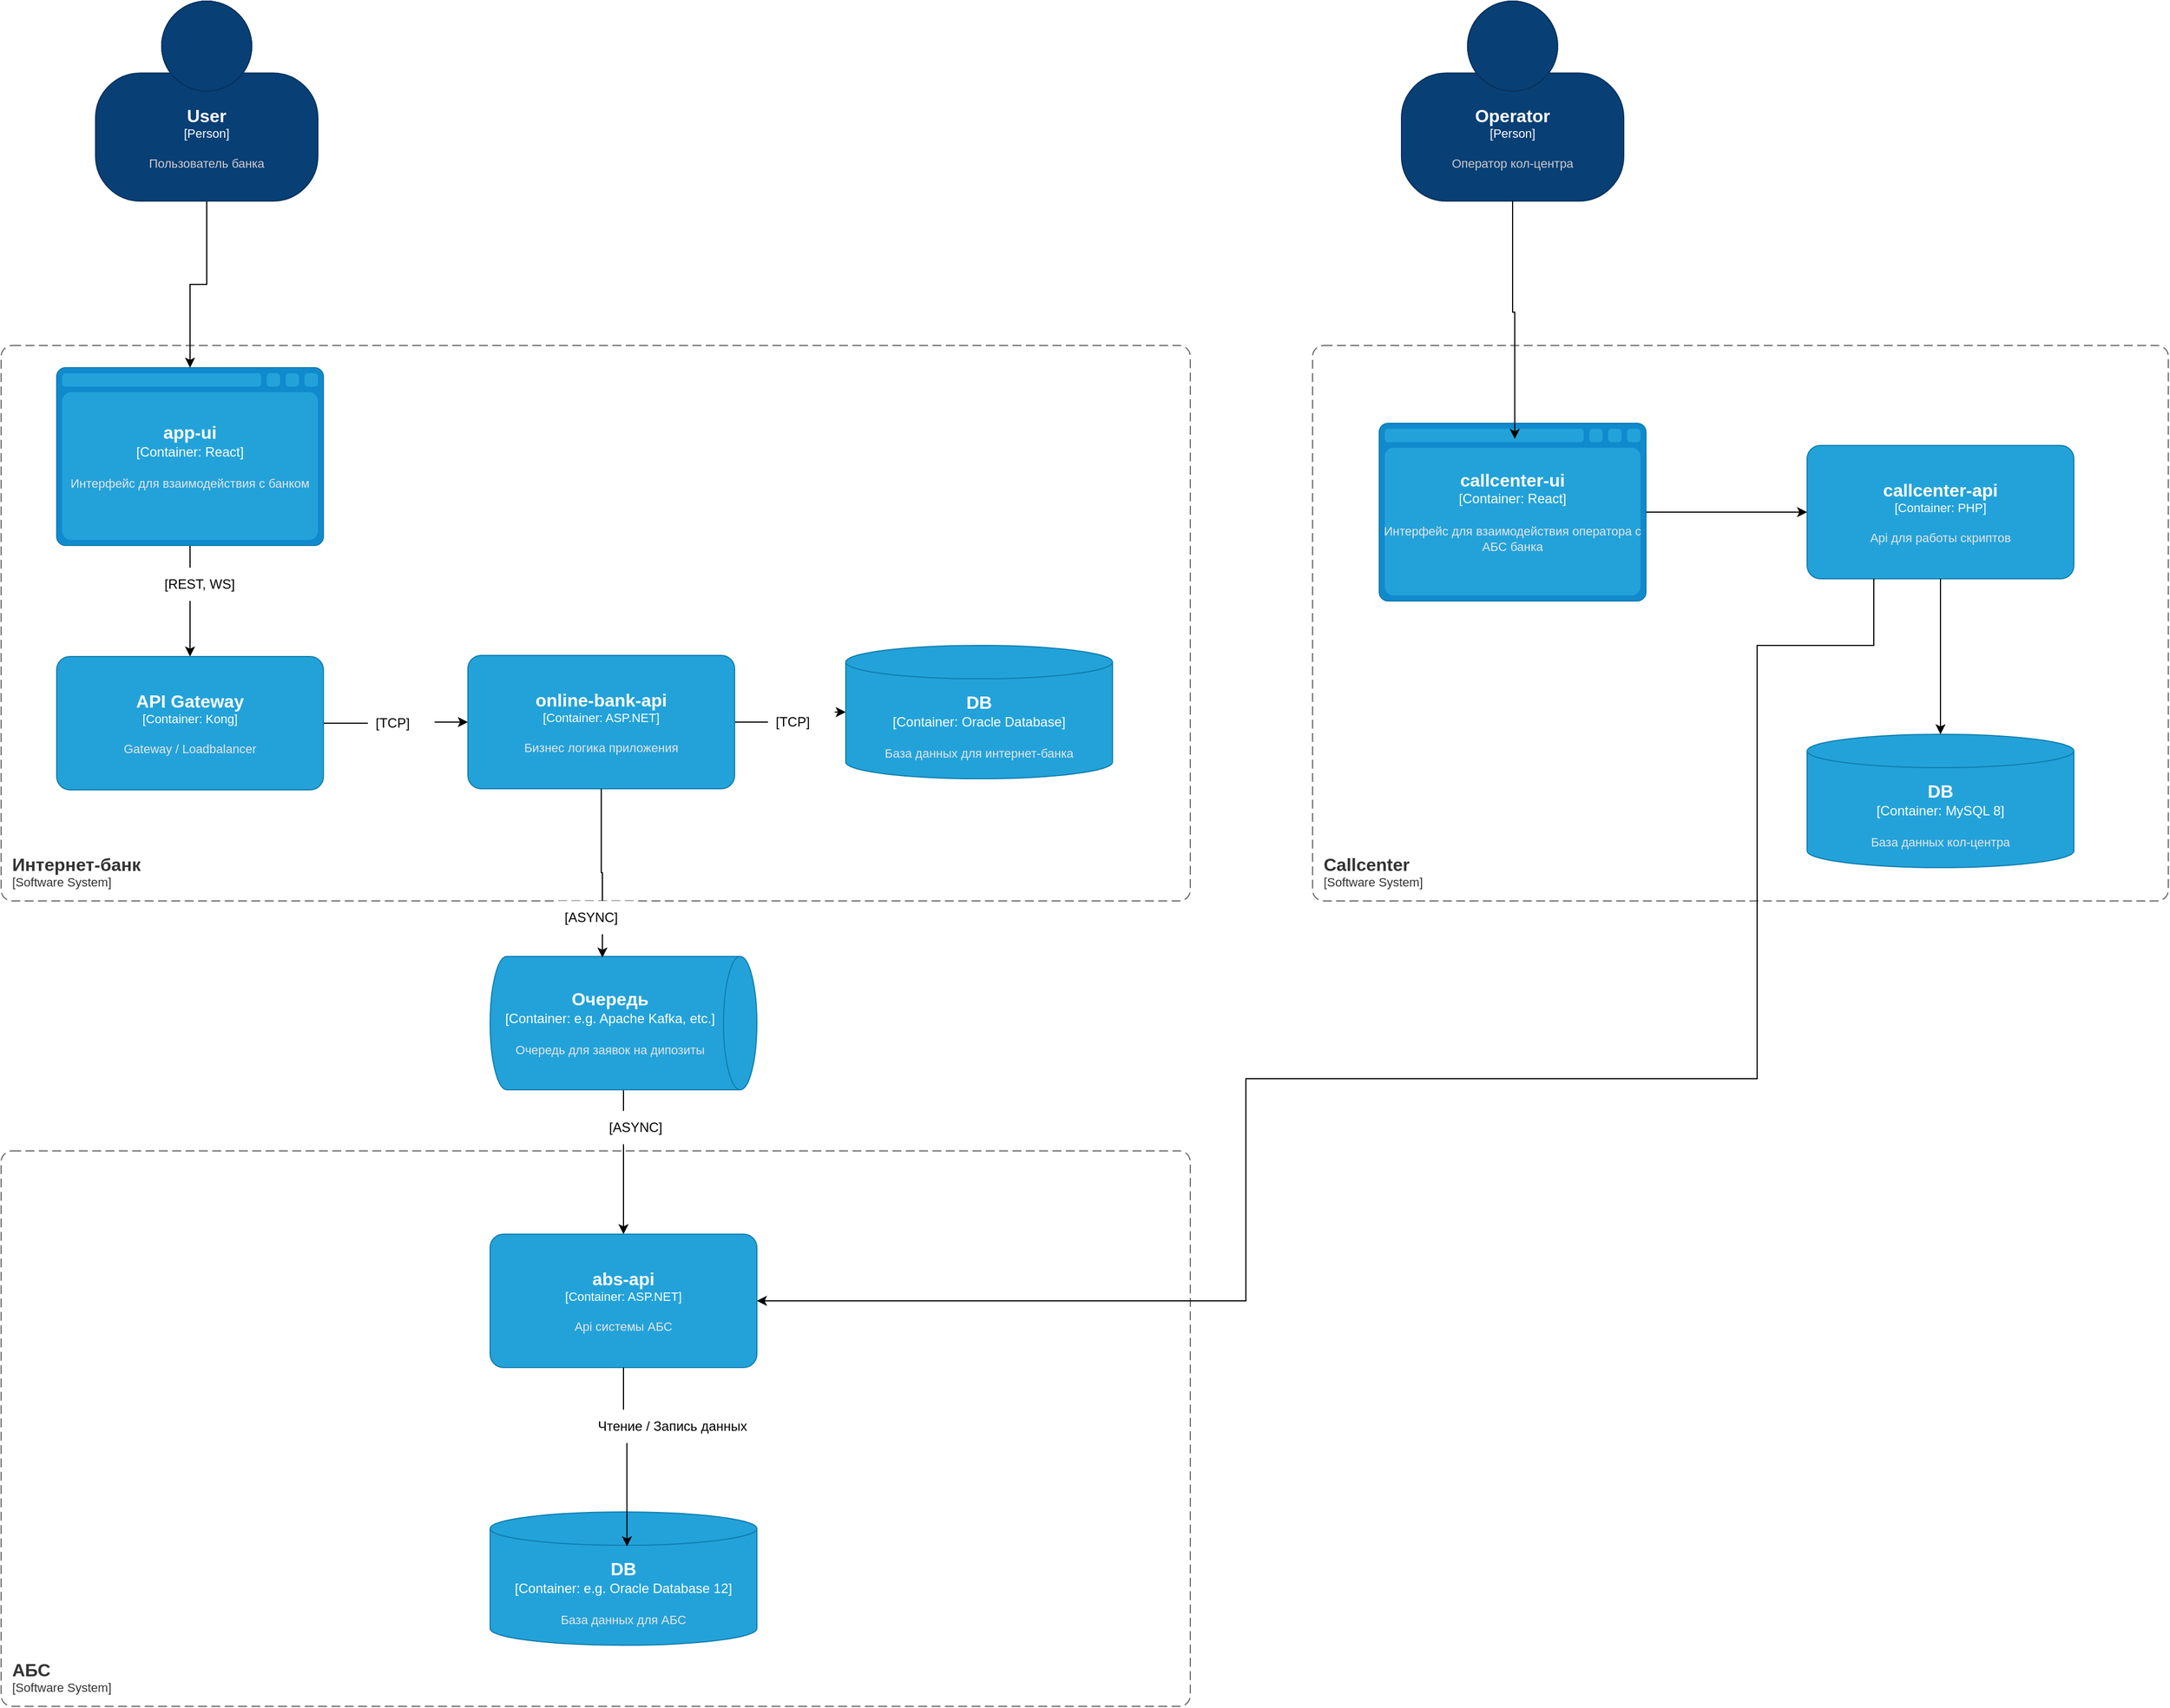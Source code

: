 <mxfile version="26.0.9">
  <diagram name="Page-1" id="5jcOf9aeloge1f2zvIlA">
    <mxGraphModel dx="1865" dy="2313" grid="1" gridSize="10" guides="1" tooltips="1" connect="1" arrows="1" fold="1" page="1" pageScale="1" pageWidth="850" pageHeight="1100" math="0" shadow="0">
      <root>
        <mxCell id="0" />
        <mxCell id="1" parent="0" />
        <object placeholders="1" c4Name="Интернет-банк" c4Type="ContainerScopeBoundary" c4Application="Software System" label="&lt;font style=&quot;font-size: 16px&quot;&gt;&lt;b&gt;&lt;div style=&quot;text-align: left&quot;&gt;%c4Name%&lt;/div&gt;&lt;/b&gt;&lt;/font&gt;&lt;div style=&quot;text-align: left&quot;&gt;[%c4Application%]&lt;/div&gt;" id="hGMixPaCk4T765Kcd8kn-1">
          <mxCell style="rounded=1;fontSize=11;whiteSpace=wrap;html=1;dashed=1;arcSize=20;fillColor=none;strokeColor=#666666;fontColor=#333333;labelBackgroundColor=none;align=left;verticalAlign=bottom;labelBorderColor=none;spacingTop=0;spacing=10;dashPattern=8 4;metaEdit=1;rotatable=0;perimeter=rectanglePerimeter;noLabel=0;labelPadding=0;allowArrows=0;connectable=0;expand=0;recursiveResize=0;editable=1;pointerEvents=0;absoluteArcSize=1;points=[[0.25,0,0],[0.5,0,0],[0.75,0,0],[1,0.25,0],[1,0.5,0],[1,0.75,0],[0.75,1,0],[0.5,1,0],[0.25,1,0],[0,0.75,0],[0,0.5,0],[0,0.25,0]];" parent="1" vertex="1">
            <mxGeometry x="300" y="110" width="1070" height="500" as="geometry" />
          </mxCell>
        </object>
        <object placeholders="1" c4Name="АБС" c4Type="ContainerScopeBoundary" c4Application="Software System" label="&lt;font style=&quot;font-size: 16px&quot;&gt;&lt;b&gt;&lt;div style=&quot;text-align: left&quot;&gt;%c4Name%&lt;/div&gt;&lt;/b&gt;&lt;/font&gt;&lt;div style=&quot;text-align: left&quot;&gt;[%c4Application%]&lt;/div&gt;" id="hGMixPaCk4T765Kcd8kn-2">
          <mxCell style="rounded=1;fontSize=11;whiteSpace=wrap;html=1;dashed=1;arcSize=20;fillColor=none;strokeColor=#666666;fontColor=#333333;labelBackgroundColor=none;align=left;verticalAlign=bottom;labelBorderColor=none;spacingTop=0;spacing=10;dashPattern=8 4;metaEdit=1;rotatable=0;perimeter=rectanglePerimeter;noLabel=0;labelPadding=0;allowArrows=0;connectable=0;expand=0;recursiveResize=0;editable=1;pointerEvents=0;absoluteArcSize=1;points=[[0.25,0,0],[0.5,0,0],[0.75,0,0],[1,0.25,0],[1,0.5,0],[1,0.75,0],[0.75,1,0],[0.5,1,0],[0.25,1,0],[0,0.75,0],[0,0.5,0],[0,0.25,0]];" parent="1" vertex="1">
            <mxGeometry x="300" y="835" width="1070" height="500" as="geometry" />
          </mxCell>
        </object>
        <mxCell id="hGMixPaCk4T765Kcd8kn-5" style="edgeStyle=orthogonalEdgeStyle;rounded=0;orthogonalLoop=1;jettySize=auto;html=1;" parent="1" source="hGMixPaCk4T765Kcd8kn-3" target="hGMixPaCk4T765Kcd8kn-4" edge="1">
          <mxGeometry relative="1" as="geometry" />
        </mxCell>
        <object placeholders="1" c4Name="app-ui" c4Type="Container" c4Technology="React" c4Description="Интерфейс для взаимодействия с банком" label="&lt;font style=&quot;font-size: 16px&quot;&gt;&lt;b&gt;%c4Name%&lt;/b&gt;&lt;/font&gt;&lt;div&gt;[%c4Type%:&amp;nbsp;%c4Technology%]&lt;/div&gt;&lt;br&gt;&lt;div&gt;&lt;font style=&quot;font-size: 11px&quot;&gt;&lt;font color=&quot;#E6E6E6&quot;&gt;%c4Description%&lt;/font&gt;&lt;/div&gt;" id="hGMixPaCk4T765Kcd8kn-3">
          <mxCell style="shape=mxgraph.c4.webBrowserContainer2;whiteSpace=wrap;html=1;boundedLbl=1;rounded=0;labelBackgroundColor=none;strokeColor=#118ACD;fillColor=#23A2D9;strokeColor=#118ACD;strokeColor2=#0E7DAD;fontSize=12;fontColor=#ffffff;align=center;metaEdit=1;points=[[0.5,0,0],[1,0.25,0],[1,0.5,0],[1,0.75,0],[0.5,1,0],[0,0.75,0],[0,0.5,0],[0,0.25,0]];resizable=0;" parent="1" vertex="1">
            <mxGeometry x="350" y="130" width="240" height="160" as="geometry" />
          </mxCell>
        </object>
        <mxCell id="hGMixPaCk4T765Kcd8kn-10" style="edgeStyle=orthogonalEdgeStyle;rounded=0;orthogonalLoop=1;jettySize=auto;html=1;" parent="1" source="hGMixPaCk4T765Kcd8kn-4" target="hGMixPaCk4T765Kcd8kn-8" edge="1">
          <mxGeometry relative="1" as="geometry" />
        </mxCell>
        <object placeholders="1" c4Name="API Gateway" c4Type="Container" c4Technology="Kong" c4Description="Gateway / Loadbalancer" label="&lt;font style=&quot;font-size: 16px&quot;&gt;&lt;b&gt;%c4Name%&lt;/b&gt;&lt;/font&gt;&lt;div&gt;[%c4Type%: %c4Technology%]&lt;/div&gt;&lt;br&gt;&lt;div&gt;&lt;font style=&quot;font-size: 11px&quot;&gt;&lt;font color=&quot;#E6E6E6&quot;&gt;%c4Description%&lt;/font&gt;&lt;/div&gt;" id="hGMixPaCk4T765Kcd8kn-4">
          <mxCell style="rounded=1;whiteSpace=wrap;html=1;fontSize=11;labelBackgroundColor=none;fillColor=#23A2D9;fontColor=#ffffff;align=center;arcSize=10;strokeColor=#0E7DAD;metaEdit=1;resizable=0;points=[[0.25,0,0],[0.5,0,0],[0.75,0,0],[1,0.25,0],[1,0.5,0],[1,0.75,0],[0.75,1,0],[0.5,1,0],[0.25,1,0],[0,0.75,0],[0,0.5,0],[0,0.25,0]];" parent="1" vertex="1">
            <mxGeometry x="350" y="390" width="240" height="120" as="geometry" />
          </mxCell>
        </object>
        <mxCell id="hGMixPaCk4T765Kcd8kn-6" value="[TCP]" style="text;html=1;align=left;verticalAlign=middle;resizable=0;points=[];autosize=1;strokeColor=none;fillColor=default;spacingLeft=5;" parent="1" vertex="1">
          <mxGeometry x="630" y="435" width="60" height="30" as="geometry" />
        </mxCell>
        <mxCell id="hGMixPaCk4T765Kcd8kn-12" style="edgeStyle=orthogonalEdgeStyle;rounded=0;orthogonalLoop=1;jettySize=auto;html=1;" parent="1" source="hGMixPaCk4T765Kcd8kn-8" target="hGMixPaCk4T765Kcd8kn-9" edge="1">
          <mxGeometry relative="1" as="geometry" />
        </mxCell>
        <object placeholders="1" c4Name="online-bank-api" c4Type="Container" c4Technology="ASP.NET" c4Description="Бизнес логика приложения" label="&lt;font style=&quot;font-size: 16px&quot;&gt;&lt;b&gt;%c4Name%&lt;/b&gt;&lt;/font&gt;&lt;div&gt;[%c4Type%: %c4Technology%]&lt;/div&gt;&lt;br&gt;&lt;div&gt;&lt;font style=&quot;font-size: 11px&quot;&gt;&lt;font color=&quot;#E6E6E6&quot;&gt;%c4Description%&lt;/font&gt;&lt;/div&gt;" id="hGMixPaCk4T765Kcd8kn-8">
          <mxCell style="rounded=1;whiteSpace=wrap;html=1;fontSize=11;labelBackgroundColor=none;fillColor=#23A2D9;fontColor=#ffffff;align=center;arcSize=10;strokeColor=#0E7DAD;metaEdit=1;resizable=0;points=[[0.25,0,0],[0.5,0,0],[0.75,0,0],[1,0.25,0],[1,0.5,0],[1,0.75,0],[0.75,1,0],[0.5,1,0],[0.25,1,0],[0,0.75,0],[0,0.5,0],[0,0.25,0]];" parent="1" vertex="1">
            <mxGeometry x="720" y="389" width="240" height="120" as="geometry" />
          </mxCell>
        </object>
        <object placeholders="1" c4Name="DB" c4Type="Container" c4Technology="Oracle Database" c4Description="База данных для интернет-банка" label="&lt;font style=&quot;font-size: 16px&quot;&gt;&lt;b&gt;%c4Name%&lt;/b&gt;&lt;/font&gt;&lt;div&gt;[%c4Type%:&amp;nbsp;%c4Technology%]&lt;/div&gt;&lt;br&gt;&lt;div&gt;&lt;font style=&quot;font-size: 11px&quot;&gt;&lt;font color=&quot;#E6E6E6&quot;&gt;%c4Description%&lt;/font&gt;&lt;/div&gt;" id="hGMixPaCk4T765Kcd8kn-9">
          <mxCell style="shape=cylinder3;size=15;whiteSpace=wrap;html=1;boundedLbl=1;rounded=0;labelBackgroundColor=none;fillColor=#23A2D9;fontSize=12;fontColor=#ffffff;align=center;strokeColor=#0E7DAD;metaEdit=1;points=[[0.5,0,0],[1,0.25,0],[1,0.5,0],[1,0.75,0],[0.5,1,0],[0,0.75,0],[0,0.5,0],[0,0.25,0]];resizable=0;" parent="1" vertex="1">
            <mxGeometry x="1060" y="380" width="240" height="120" as="geometry" />
          </mxCell>
        </object>
        <mxCell id="hGMixPaCk4T765Kcd8kn-11" value="[REST, WS]" style="text;html=1;align=left;verticalAlign=middle;resizable=0;points=[];autosize=1;strokeColor=none;fillColor=default;spacingLeft=5;" parent="1" vertex="1">
          <mxGeometry x="440" y="310" width="90" height="30" as="geometry" />
        </mxCell>
        <mxCell id="hGMixPaCk4T765Kcd8kn-13" value="[TCP]" style="text;html=1;align=left;verticalAlign=middle;resizable=0;points=[];autosize=1;strokeColor=none;fillColor=default;spacingLeft=5;" parent="1" vertex="1">
          <mxGeometry x="990" y="434" width="60" height="30" as="geometry" />
        </mxCell>
        <mxCell id="hGMixPaCk4T765Kcd8kn-18" style="edgeStyle=orthogonalEdgeStyle;rounded=0;orthogonalLoop=1;jettySize=auto;html=1;" parent="1" source="hGMixPaCk4T765Kcd8kn-14" target="hGMixPaCk4T765Kcd8kn-16" edge="1">
          <mxGeometry relative="1" as="geometry" />
        </mxCell>
        <object placeholders="1" c4Name="Очередь" c4Type="Container" c4Technology="e.g. Apache Kafka, etc." c4Description="Очередь для заявок на дипозиты" label="&lt;font style=&quot;font-size: 16px&quot;&gt;&lt;b&gt;%c4Name%&lt;/b&gt;&lt;/font&gt;&lt;div&gt;[%c4Type%:&amp;nbsp;%c4Technology%]&lt;/div&gt;&lt;br&gt;&lt;div&gt;&lt;font style=&quot;font-size: 11px&quot;&gt;&lt;font color=&quot;#E6E6E6&quot;&gt;%c4Description%&lt;/font&gt;&lt;/div&gt;" id="hGMixPaCk4T765Kcd8kn-14">
          <mxCell style="shape=cylinder3;size=15;direction=south;whiteSpace=wrap;html=1;boundedLbl=1;rounded=0;labelBackgroundColor=none;fillColor=#23A2D9;fontSize=12;fontColor=#ffffff;align=center;strokeColor=#0E7DAD;metaEdit=1;points=[[0.5,0,0],[1,0.25,0],[1,0.5,0],[1,0.75,0],[0.5,1,0],[0,0.75,0],[0,0.5,0],[0,0.25,0]];resizable=0;" parent="1" vertex="1">
            <mxGeometry x="740" y="660" width="240" height="120" as="geometry" />
          </mxCell>
        </object>
        <mxCell id="hGMixPaCk4T765Kcd8kn-15" style="edgeStyle=orthogonalEdgeStyle;rounded=0;orthogonalLoop=1;jettySize=auto;html=1;entryX=0.008;entryY=0.579;entryDx=0;entryDy=0;entryPerimeter=0;" parent="1" source="hGMixPaCk4T765Kcd8kn-8" target="hGMixPaCk4T765Kcd8kn-14" edge="1">
          <mxGeometry relative="1" as="geometry" />
        </mxCell>
        <object placeholders="1" c4Name="abs-api" c4Type="Container" c4Technology="ASP.NET" c4Description="Api системы АБС" label="&lt;font style=&quot;font-size: 16px&quot;&gt;&lt;b&gt;%c4Name%&lt;/b&gt;&lt;/font&gt;&lt;div&gt;[%c4Type%: %c4Technology%]&lt;/div&gt;&lt;br&gt;&lt;div&gt;&lt;font style=&quot;font-size: 11px&quot;&gt;&lt;font color=&quot;#E6E6E6&quot;&gt;%c4Description%&lt;/font&gt;&lt;/div&gt;" id="hGMixPaCk4T765Kcd8kn-16">
          <mxCell style="rounded=1;whiteSpace=wrap;html=1;fontSize=11;labelBackgroundColor=none;fillColor=#23A2D9;fontColor=#ffffff;align=center;arcSize=10;strokeColor=#0E7DAD;metaEdit=1;resizable=0;points=[[0.25,0,0],[0.5,0,0],[0.75,0,0],[1,0.25,0],[1,0.5,0],[1,0.75,0],[0.75,1,0],[0.5,1,0],[0.25,1,0],[0,0.75,0],[0,0.5,0],[0,0.25,0]];" parent="1" vertex="1">
            <mxGeometry x="740" y="910" width="240" height="120" as="geometry" />
          </mxCell>
        </object>
        <object placeholders="1" c4Name="DB" c4Type="Container" c4Technology="e.g. Oracle Database 12" c4Description="База данных для АБС" label="&lt;font style=&quot;font-size: 16px&quot;&gt;&lt;b&gt;%c4Name%&lt;/b&gt;&lt;/font&gt;&lt;div&gt;[%c4Type%:&amp;nbsp;%c4Technology%]&lt;/div&gt;&lt;br&gt;&lt;div&gt;&lt;font style=&quot;font-size: 11px&quot;&gt;&lt;font color=&quot;#E6E6E6&quot;&gt;%c4Description%&lt;/font&gt;&lt;/div&gt;" id="hGMixPaCk4T765Kcd8kn-17">
          <mxCell style="shape=cylinder3;size=15;whiteSpace=wrap;html=1;boundedLbl=1;rounded=0;labelBackgroundColor=none;fillColor=#23A2D9;fontSize=12;fontColor=#ffffff;align=center;strokeColor=#0E7DAD;metaEdit=1;points=[[0.5,0,0],[1,0.25,0],[1,0.5,0],[1,0.75,0],[0.5,1,0],[0,0.75,0],[0,0.5,0],[0,0.25,0]];resizable=0;" parent="1" vertex="1">
            <mxGeometry x="740" y="1160" width="240" height="120" as="geometry" />
          </mxCell>
        </object>
        <mxCell id="hGMixPaCk4T765Kcd8kn-19" style="edgeStyle=orthogonalEdgeStyle;rounded=0;orthogonalLoop=1;jettySize=auto;html=1;entryX=0.513;entryY=0.258;entryDx=0;entryDy=0;entryPerimeter=0;" parent="1" source="hGMixPaCk4T765Kcd8kn-16" target="hGMixPaCk4T765Kcd8kn-17" edge="1">
          <mxGeometry relative="1" as="geometry" />
        </mxCell>
        <mxCell id="hGMixPaCk4T765Kcd8kn-20" value="Чтение / Запись данных" style="text;html=1;align=left;verticalAlign=middle;resizable=0;points=[];autosize=1;strokeColor=none;fillColor=default;spacingLeft=5;" parent="1" vertex="1">
          <mxGeometry x="830" y="1068" width="160" height="30" as="geometry" />
        </mxCell>
        <mxCell id="hGMixPaCk4T765Kcd8kn-21" value="[ASYNC]" style="text;html=1;align=left;verticalAlign=middle;resizable=0;points=[];autosize=1;strokeColor=none;fillColor=default;spacingLeft=5;" parent="1" vertex="1">
          <mxGeometry x="800" y="610" width="70" height="30" as="geometry" />
        </mxCell>
        <mxCell id="hGMixPaCk4T765Kcd8kn-23" value="[ASYNC]" style="text;html=1;align=left;verticalAlign=middle;resizable=0;points=[];autosize=1;strokeColor=none;fillColor=default;spacingLeft=5;" parent="1" vertex="1">
          <mxGeometry x="840" y="799" width="70" height="30" as="geometry" />
        </mxCell>
        <object placeholders="1" c4Name="Callcenter" c4Type="ContainerScopeBoundary" c4Application="Software System" label="&lt;font style=&quot;font-size: 16px&quot;&gt;&lt;b&gt;&lt;div style=&quot;text-align: left&quot;&gt;%c4Name%&lt;/div&gt;&lt;/b&gt;&lt;/font&gt;&lt;div style=&quot;text-align: left&quot;&gt;[%c4Application%]&lt;/div&gt;" id="hGMixPaCk4T765Kcd8kn-24">
          <mxCell style="rounded=1;fontSize=11;whiteSpace=wrap;html=1;dashed=1;arcSize=20;fillColor=none;strokeColor=#666666;fontColor=#333333;labelBackgroundColor=none;align=left;verticalAlign=bottom;labelBorderColor=none;spacingTop=0;spacing=10;dashPattern=8 4;metaEdit=1;rotatable=0;perimeter=rectanglePerimeter;noLabel=0;labelPadding=0;allowArrows=0;connectable=0;expand=0;recursiveResize=0;editable=1;pointerEvents=0;absoluteArcSize=1;points=[[0.25,0,0],[0.5,0,0],[0.75,0,0],[1,0.25,0],[1,0.5,0],[1,0.75,0],[0.75,1,0],[0.5,1,0],[0.25,1,0],[0,0.75,0],[0,0.5,0],[0,0.25,0]];" parent="1" vertex="1">
            <mxGeometry x="1480" y="110" width="770" height="500" as="geometry" />
          </mxCell>
        </object>
        <object placeholders="1" c4Name="callcenter-ui" c4Type="Container" c4Technology="React" c4Description="Интерфейс для взаимодействия оператора с АБС банка" label="&lt;font style=&quot;font-size: 16px&quot;&gt;&lt;b&gt;%c4Name%&lt;/b&gt;&lt;/font&gt;&lt;div&gt;[%c4Type%:&amp;nbsp;%c4Technology%]&lt;/div&gt;&lt;br&gt;&lt;div&gt;&lt;font style=&quot;font-size: 11px&quot;&gt;&lt;font color=&quot;#E6E6E6&quot;&gt;%c4Description%&lt;/font&gt;&lt;/div&gt;" id="hGMixPaCk4T765Kcd8kn-25">
          <mxCell style="shape=mxgraph.c4.webBrowserContainer2;whiteSpace=wrap;html=1;boundedLbl=1;rounded=0;labelBackgroundColor=none;strokeColor=#118ACD;fillColor=#23A2D9;strokeColor=#118ACD;strokeColor2=#0E7DAD;fontSize=12;fontColor=#ffffff;align=center;metaEdit=1;points=[[0.5,0,0],[1,0.25,0],[1,0.5,0],[1,0.75,0],[0.5,1,0],[0,0.75,0],[0,0.5,0],[0,0.25,0]];resizable=0;" parent="1" vertex="1">
            <mxGeometry x="1540" y="180" width="240" height="160" as="geometry" />
          </mxCell>
        </object>
        <object placeholders="1" c4Name="DB" c4Type="Container" c4Technology="MySQL 8" c4Description="База данных кол-центра" label="&lt;font style=&quot;font-size: 16px&quot;&gt;&lt;b&gt;%c4Name%&lt;/b&gt;&lt;/font&gt;&lt;div&gt;[%c4Type%:&amp;nbsp;%c4Technology%]&lt;/div&gt;&lt;br&gt;&lt;div&gt;&lt;font style=&quot;font-size: 11px&quot;&gt;&lt;font color=&quot;#E6E6E6&quot;&gt;%c4Description%&lt;/font&gt;&lt;/div&gt;" id="hGMixPaCk4T765Kcd8kn-28">
          <mxCell style="shape=cylinder3;size=15;whiteSpace=wrap;html=1;boundedLbl=1;rounded=0;labelBackgroundColor=none;fillColor=#23A2D9;fontSize=12;fontColor=#ffffff;align=center;strokeColor=#0E7DAD;metaEdit=1;points=[[0.5,0,0],[1,0.25,0],[1,0.5,0],[1,0.75,0],[0.5,1,0],[0,0.75,0],[0,0.5,0],[0,0.25,0]];resizable=0;" parent="1" vertex="1">
            <mxGeometry x="1925" y="460" width="240" height="120" as="geometry" />
          </mxCell>
        </object>
        <object placeholders="1" c4Name="callcenter-api" c4Type="Container" c4Technology="PHP" c4Description="Api для работы скриптов" label="&lt;font style=&quot;font-size: 16px&quot;&gt;&lt;b&gt;%c4Name%&lt;/b&gt;&lt;/font&gt;&lt;div&gt;[%c4Type%: %c4Technology%]&lt;/div&gt;&lt;br&gt;&lt;div&gt;&lt;font style=&quot;font-size: 11px&quot;&gt;&lt;font color=&quot;#E6E6E6&quot;&gt;%c4Description%&lt;/font&gt;&lt;/div&gt;" id="hGMixPaCk4T765Kcd8kn-29">
          <mxCell style="rounded=1;whiteSpace=wrap;html=1;fontSize=11;labelBackgroundColor=none;fillColor=#23A2D9;fontColor=#ffffff;align=center;arcSize=10;strokeColor=#0E7DAD;metaEdit=1;resizable=0;points=[[0.25,0,0],[0.5,0,0],[0.75,0,0],[1,0.25,0],[1,0.5,0],[1,0.75,0],[0.75,1,0],[0.5,1,0],[0.25,1,0],[0,0.75,0],[0,0.5,0],[0,0.25,0]];" parent="1" vertex="1">
            <mxGeometry x="1925" y="200" width="240" height="120" as="geometry" />
          </mxCell>
        </object>
        <mxCell id="hGMixPaCk4T765Kcd8kn-30" style="edgeStyle=orthogonalEdgeStyle;rounded=0;orthogonalLoop=1;jettySize=auto;html=1;entryX=0.5;entryY=0;entryDx=0;entryDy=0;entryPerimeter=0;" parent="1" source="hGMixPaCk4T765Kcd8kn-29" target="hGMixPaCk4T765Kcd8kn-28" edge="1">
          <mxGeometry relative="1" as="geometry" />
        </mxCell>
        <mxCell id="hGMixPaCk4T765Kcd8kn-31" style="edgeStyle=orthogonalEdgeStyle;rounded=0;orthogonalLoop=1;jettySize=auto;html=1;entryX=0;entryY=0.5;entryDx=0;entryDy=0;entryPerimeter=0;" parent="1" source="hGMixPaCk4T765Kcd8kn-25" target="hGMixPaCk4T765Kcd8kn-29" edge="1">
          <mxGeometry relative="1" as="geometry" />
        </mxCell>
        <mxCell id="hGMixPaCk4T765Kcd8kn-32" style="edgeStyle=orthogonalEdgeStyle;rounded=0;orthogonalLoop=1;jettySize=auto;html=1;entryX=1;entryY=0.5;entryDx=0;entryDy=0;entryPerimeter=0;exitX=0.25;exitY=1;exitDx=0;exitDy=0;exitPerimeter=0;" parent="1" source="hGMixPaCk4T765Kcd8kn-29" target="hGMixPaCk4T765Kcd8kn-16" edge="1">
          <mxGeometry relative="1" as="geometry">
            <Array as="points">
              <mxPoint x="1985" y="380" />
              <mxPoint x="1880" y="380" />
              <mxPoint x="1880" y="770" />
              <mxPoint x="1420" y="770" />
              <mxPoint x="1420" y="970" />
            </Array>
          </mxGeometry>
        </mxCell>
        <object placeholders="1" c4Name="Operator" c4Type="Person" c4Description="Оператор кол-центра" label="&lt;font style=&quot;font-size: 16px&quot;&gt;&lt;b&gt;%c4Name%&lt;/b&gt;&lt;/font&gt;&lt;div&gt;[%c4Type%]&lt;/div&gt;&lt;br&gt;&lt;div&gt;&lt;font style=&quot;font-size: 11px&quot;&gt;&lt;font color=&quot;#cccccc&quot;&gt;%c4Description%&lt;/font&gt;&lt;/div&gt;" id="hGMixPaCk4T765Kcd8kn-35">
          <mxCell style="html=1;fontSize=11;dashed=0;whiteSpace=wrap;fillColor=#083F75;strokeColor=#06315C;fontColor=#ffffff;shape=mxgraph.c4.person2;align=center;metaEdit=1;points=[[0.5,0,0],[1,0.5,0],[1,0.75,0],[0.75,1,0],[0.5,1,0],[0.25,1,0],[0,0.75,0],[0,0.5,0]];resizable=0;" parent="1" vertex="1">
            <mxGeometry x="1560" y="-200" width="200" height="180" as="geometry" />
          </mxCell>
        </object>
        <mxCell id="hGMixPaCk4T765Kcd8kn-36" style="edgeStyle=orthogonalEdgeStyle;rounded=0;orthogonalLoop=1;jettySize=auto;html=1;entryX=0.508;entryY=0.088;entryDx=0;entryDy=0;entryPerimeter=0;" parent="1" source="hGMixPaCk4T765Kcd8kn-35" target="hGMixPaCk4T765Kcd8kn-25" edge="1">
          <mxGeometry relative="1" as="geometry" />
        </mxCell>
        <mxCell id="hGMixPaCk4T765Kcd8kn-38" style="edgeStyle=orthogonalEdgeStyle;rounded=0;orthogonalLoop=1;jettySize=auto;html=1;" parent="1" source="hGMixPaCk4T765Kcd8kn-37" target="hGMixPaCk4T765Kcd8kn-3" edge="1">
          <mxGeometry relative="1" as="geometry" />
        </mxCell>
        <object placeholders="1" c4Name="User" c4Type="Person" c4Description="Пользователь банка" label="&lt;font style=&quot;font-size: 16px&quot;&gt;&lt;b&gt;%c4Name%&lt;/b&gt;&lt;/font&gt;&lt;div&gt;[%c4Type%]&lt;/div&gt;&lt;br&gt;&lt;div&gt;&lt;font style=&quot;font-size: 11px&quot;&gt;&lt;font color=&quot;#cccccc&quot;&gt;%c4Description%&lt;/font&gt;&lt;/div&gt;" id="hGMixPaCk4T765Kcd8kn-37">
          <mxCell style="html=1;fontSize=11;dashed=0;whiteSpace=wrap;fillColor=#083F75;strokeColor=#06315C;fontColor=#ffffff;shape=mxgraph.c4.person2;align=center;metaEdit=1;points=[[0.5,0,0],[1,0.5,0],[1,0.75,0],[0.75,1,0],[0.5,1,0],[0.25,1,0],[0,0.75,0],[0,0.5,0]];resizable=0;" parent="1" vertex="1">
            <mxGeometry x="385" y="-200" width="200" height="180" as="geometry" />
          </mxCell>
        </object>
      </root>
    </mxGraphModel>
  </diagram>
</mxfile>
